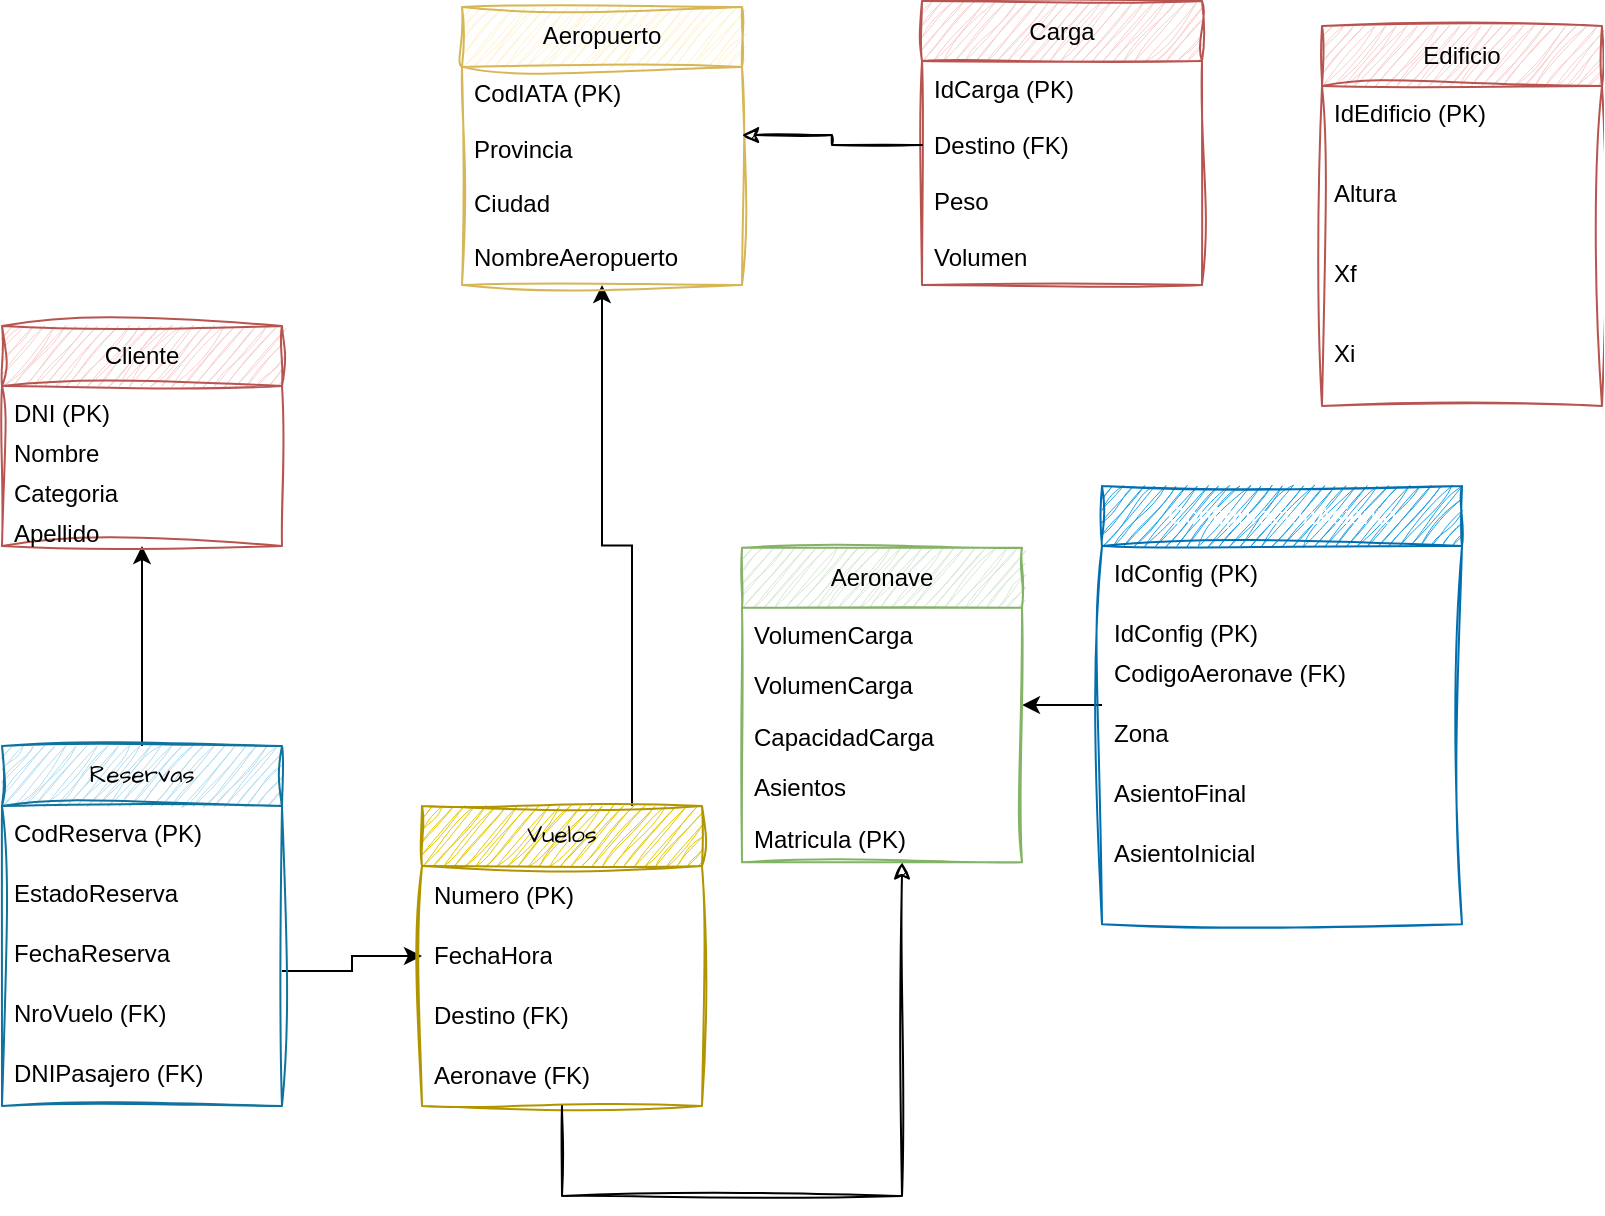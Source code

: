 <mxfile version="27.0.9">
  <diagram id="DER-SIGOA" name="Diagrama Entidad-Relación SIGOA">
    <mxGraphModel dx="1426" dy="841" grid="1" gridSize="10" guides="1" tooltips="1" connect="1" arrows="1" fold="1" page="1" pageScale="1" pageWidth="850" pageHeight="1100" math="0" shadow="0">
      <root>
        <mxCell id="0" />
        <mxCell id="1" parent="0" />
        <mxCell id="45" style="edgeStyle=orthogonalEdgeStyle;rounded=0;orthogonalLoop=1;jettySize=auto;html=1;strokeColor=#000000;exitX=0.75;exitY=0;exitDx=0;exitDy=0;" parent="1" source="yTU0gZpCPmRmkTjFfYUS-54" target="11" edge="1">
          <mxGeometry relative="1" as="geometry" />
        </mxCell>
        <mxCell id="46" style="edgeStyle=orthogonalEdgeStyle;rounded=0;orthogonalLoop=1;jettySize=auto;html=1;strokeColor=#000000;exitX=0.5;exitY=0;exitDx=0;exitDy=0;" parent="1" source="aFJz8Sr7oRaLrZfLuK90-49" target="aFJz8Sr7oRaLrZfLuK90-75" edge="1">
          <mxGeometry relative="1" as="geometry" />
        </mxCell>
        <mxCell id="47" style="edgeStyle=orthogonalEdgeStyle;rounded=0;orthogonalLoop=1;jettySize=auto;html=1;strokeColor=#000000;entryX=0;entryY=0.5;entryDx=0;entryDy=0;exitX=1;exitY=0.75;exitDx=0;exitDy=0;" parent="1" source="aFJz8Sr7oRaLrZfLuK90-57" target="yTU0gZpCPmRmkTjFfYUS-56" edge="1">
          <mxGeometry relative="1" as="geometry" />
        </mxCell>
        <mxCell id="48" style="edgeStyle=orthogonalEdgeStyle;rounded=0;orthogonalLoop=1;jettySize=auto;html=1;strokeColor=#000000;" parent="1" source="aFJz8Sr7oRaLrZfLuK90-72" target="aFJz8Sr7oRaLrZfLuK90-78" edge="1">
          <mxGeometry relative="1" as="geometry">
            <mxPoint x="770" y="575" as="sourcePoint" />
            <Array as="points">
              <mxPoint x="700" y="480" />
              <mxPoint x="730" y="480" />
              <mxPoint x="730" y="131" />
            </Array>
          </mxGeometry>
        </mxCell>
        <mxCell id="yTU0gZpCPmRmkTjFfYUS-54" value="Vuelos" style="swimlane;fontStyle=0;childLayout=stackLayout;horizontal=1;startSize=30;horizontalStack=0;resizeParent=1;resizeParentMax=0;resizeLast=0;collapsible=1;marginBottom=0;whiteSpace=wrap;html=1;sketch=1;hachureGap=4;jiggle=2;curveFitting=1;fontFamily=Architects Daughter;fontSource=https%3A%2F%2Ffonts.googleapis.com%2Fcss%3Ffamily%3DArchitects%2BDaughter;fillColor=#e3c800;strokeColor=#B09500;fontColor=#000000;" parent="1" vertex="1">
          <mxGeometry x="310" y="440" width="140" height="150" as="geometry" />
        </mxCell>
        <mxCell id="yTU0gZpCPmRmkTjFfYUS-55" value="&lt;span style=&quot;font-family: Helvetica; text-wrap-mode: nowrap;&quot;&gt;Numero (PK)&lt;/span&gt;" style="text;strokeColor=none;fillColor=none;align=left;verticalAlign=middle;spacingLeft=4;spacingRight=4;overflow=hidden;points=[[0,0.5],[1,0.5]];portConstraint=eastwest;rotatable=0;whiteSpace=wrap;html=1;fontFamily=Architects Daughter;fontSource=https%3A%2F%2Ffonts.googleapis.com%2Fcss%3Ffamily%3DArchitects%2BDaughter;" parent="yTU0gZpCPmRmkTjFfYUS-54" vertex="1">
          <mxGeometry y="30" width="140" height="30" as="geometry" />
        </mxCell>
        <mxCell id="yTU0gZpCPmRmkTjFfYUS-56" value="&lt;span style=&quot;font-family: Helvetica; text-wrap-mode: nowrap;&quot;&gt;FechaHora&lt;/span&gt;" style="text;strokeColor=none;fillColor=none;align=left;verticalAlign=middle;spacingLeft=4;spacingRight=4;overflow=hidden;points=[[0,0.5],[1,0.5]];portConstraint=eastwest;rotatable=0;whiteSpace=wrap;html=1;fontFamily=Architects Daughter;fontSource=https%3A%2F%2Ffonts.googleapis.com%2Fcss%3Ffamily%3DArchitects%2BDaughter;" parent="yTU0gZpCPmRmkTjFfYUS-54" vertex="1">
          <mxGeometry y="60" width="140" height="30" as="geometry" />
        </mxCell>
        <mxCell id="yTU0gZpCPmRmkTjFfYUS-57" value="&lt;span style=&quot;font-family: Helvetica; text-wrap-mode: nowrap;&quot;&gt;Destino (FK)&lt;/span&gt;" style="text;strokeColor=none;fillColor=none;align=left;verticalAlign=middle;spacingLeft=4;spacingRight=4;overflow=hidden;points=[[0,0.5],[1,0.5]];portConstraint=eastwest;rotatable=0;whiteSpace=wrap;html=1;fontFamily=Architects Daughter;fontSource=https%3A%2F%2Ffonts.googleapis.com%2Fcss%3Ffamily%3DArchitects%2BDaughter;" parent="yTU0gZpCPmRmkTjFfYUS-54" vertex="1">
          <mxGeometry y="90" width="140" height="30" as="geometry" />
        </mxCell>
        <mxCell id="yTU0gZpCPmRmkTjFfYUS-59" value="&lt;span style=&quot;font-family: Helvetica; text-wrap-mode: nowrap;&quot;&gt;Aeronave (FK)&lt;/span&gt;" style="text;strokeColor=none;fillColor=none;align=left;verticalAlign=middle;spacingLeft=4;spacingRight=4;overflow=hidden;points=[[0,0.5],[1,0.5]];portConstraint=eastwest;rotatable=0;whiteSpace=wrap;html=1;fontFamily=Architects Daughter;fontSource=https%3A%2F%2Ffonts.googleapis.com%2Fcss%3Ffamily%3DArchitects%2BDaughter;" parent="yTU0gZpCPmRmkTjFfYUS-54" vertex="1">
          <mxGeometry y="120" width="140" height="30" as="geometry" />
        </mxCell>
        <mxCell id="yTU0gZpCPmRmkTjFfYUS-60" style="edgeStyle=orthogonalEdgeStyle;rounded=0;sketch=1;hachureGap=4;jiggle=2;curveFitting=1;orthogonalLoop=1;jettySize=auto;html=1;fontFamily=Architects Daughter;fontSource=https%3A%2F%2Ffonts.googleapis.com%2Fcss%3Ffamily%3DArchitects%2BDaughter;" parent="1" source="yTU0gZpCPmRmkTjFfYUS-54" target="aFJz8Sr7oRaLrZfLuK90-78" edge="1">
          <mxGeometry relative="1" as="geometry">
            <Array as="points">
              <mxPoint x="550" y="635" />
            </Array>
          </mxGeometry>
        </mxCell>
        <mxCell id="aFJz8Sr7oRaLrZfLuK90-49" value="Reservas" style="swimlane;fontStyle=0;childLayout=stackLayout;horizontal=1;startSize=30;horizontalStack=0;resizeParent=1;resizeParentMax=0;resizeLast=0;collapsible=1;marginBottom=0;whiteSpace=wrap;html=1;sketch=1;hachureGap=4;jiggle=2;curveFitting=1;fontFamily=Architects Daughter;fontSource=https%3A%2F%2Ffonts.googleapis.com%2Fcss%3Ffamily%3DArchitects%2BDaughter;fillColor=#b1ddf0;strokeColor=#10739e;" vertex="1" parent="1">
          <mxGeometry x="100" y="410" width="140" height="180" as="geometry" />
        </mxCell>
        <mxCell id="aFJz8Sr7oRaLrZfLuK90-54" value="CodReserva (PK)" style="text;html=1;strokeColor=none;fillColor=none;align=left;verticalAlign=top;spacingLeft=4;" vertex="1" parent="aFJz8Sr7oRaLrZfLuK90-49">
          <mxGeometry y="30" width="140" height="30" as="geometry" />
        </mxCell>
        <mxCell id="aFJz8Sr7oRaLrZfLuK90-58" value="EstadoReserva" style="text;html=1;strokeColor=none;fillColor=none;align=left;verticalAlign=top;spacingLeft=4;" vertex="1" parent="aFJz8Sr7oRaLrZfLuK90-49">
          <mxGeometry y="60" width="140" height="30" as="geometry" />
        </mxCell>
        <mxCell id="aFJz8Sr7oRaLrZfLuK90-57" value="FechaReserva" style="text;html=1;strokeColor=none;fillColor=none;align=left;verticalAlign=top;spacingLeft=4;" vertex="1" parent="aFJz8Sr7oRaLrZfLuK90-49">
          <mxGeometry y="90" width="140" height="30" as="geometry" />
        </mxCell>
        <mxCell id="aFJz8Sr7oRaLrZfLuK90-56" value="NroVuelo (FK)" style="text;html=1;strokeColor=none;fillColor=none;align=left;verticalAlign=top;spacingLeft=4;" vertex="1" parent="aFJz8Sr7oRaLrZfLuK90-49">
          <mxGeometry y="120" width="140" height="30" as="geometry" />
        </mxCell>
        <mxCell id="aFJz8Sr7oRaLrZfLuK90-55" value="DNIPasajero (FK)" style="text;html=1;strokeColor=none;fillColor=none;align=left;verticalAlign=top;spacingLeft=4;" vertex="1" parent="aFJz8Sr7oRaLrZfLuK90-49">
          <mxGeometry y="150" width="140" height="30" as="geometry" />
        </mxCell>
        <mxCell id="aFJz8Sr7oRaLrZfLuK90-59" value="&lt;span style=&quot;font-family: Helvetica;&quot;&gt;Cliente&lt;/span&gt;" style="swimlane;fontStyle=0;childLayout=stackLayout;horizontal=1;startSize=30;horizontalStack=0;resizeParent=1;resizeParentMax=0;resizeLast=0;collapsible=1;marginBottom=0;whiteSpace=wrap;html=1;sketch=1;hachureGap=4;jiggle=2;curveFitting=1;fontFamily=Architects Daughter;fontSource=https%3A%2F%2Ffonts.googleapis.com%2Fcss%3Ffamily%3DArchitects%2BDaughter;fillColor=#f8cecc;strokeColor=#b85450;" vertex="1" parent="1">
          <mxGeometry x="100" y="200" width="140" height="110" as="geometry" />
        </mxCell>
        <mxCell id="aFJz8Sr7oRaLrZfLuK90-73" value="DNI (PK)" style="text;html=1;strokeColor=none;fillColor=none;align=left;verticalAlign=top;spacingLeft=4;" vertex="1" parent="aFJz8Sr7oRaLrZfLuK90-59">
          <mxGeometry y="30" width="140" height="20" as="geometry" />
        </mxCell>
        <mxCell id="aFJz8Sr7oRaLrZfLuK90-74" value="Nombre" style="text;html=1;strokeColor=none;fillColor=none;align=left;verticalAlign=top;spacingLeft=4;" vertex="1" parent="aFJz8Sr7oRaLrZfLuK90-59">
          <mxGeometry y="50" width="140" height="20" as="geometry" />
        </mxCell>
        <mxCell id="aFJz8Sr7oRaLrZfLuK90-76" value="Categoria" style="text;html=1;strokeColor=none;fillColor=none;align=left;verticalAlign=top;spacingLeft=4;" vertex="1" parent="aFJz8Sr7oRaLrZfLuK90-59">
          <mxGeometry y="70" width="140" height="20" as="geometry" />
        </mxCell>
        <mxCell id="aFJz8Sr7oRaLrZfLuK90-75" value="Apellido" style="text;html=1;strokeColor=none;fillColor=none;align=left;verticalAlign=top;spacingLeft=4;" vertex="1" parent="aFJz8Sr7oRaLrZfLuK90-59">
          <mxGeometry y="90" width="140" height="20" as="geometry" />
        </mxCell>
        <mxCell id="aFJz8Sr7oRaLrZfLuK90-68" value="&lt;span style=&quot;font-family: Helvetica;&quot;&gt;Carga&lt;/span&gt;" style="swimlane;fontStyle=0;childLayout=stackLayout;horizontal=1;startSize=30;horizontalStack=0;resizeParent=1;resizeParentMax=0;resizeLast=0;collapsible=1;marginBottom=0;whiteSpace=wrap;html=1;sketch=1;hachureGap=4;jiggle=2;curveFitting=1;fontFamily=Architects Daughter;fontSource=https%3A%2F%2Ffonts.googleapis.com%2Fcss%3Ffamily%3DArchitects%2BDaughter;fillColor=#f8cecc;strokeColor=#b85450;" vertex="1" parent="1">
          <mxGeometry x="560" y="37.54" width="140" height="142" as="geometry" />
        </mxCell>
        <mxCell id="13" value="IdCarga (PK)" style="text;html=1;strokeColor=none;fillColor=none;align=left;verticalAlign=top;spacingLeft=4;" parent="aFJz8Sr7oRaLrZfLuK90-68" vertex="1">
          <mxGeometry y="30" width="140" height="28" as="geometry" />
        </mxCell>
        <mxCell id="14" value="Destino (FK)" style="text;html=1;strokeColor=none;fillColor=none;align=left;verticalAlign=top;spacingLeft=4;" parent="aFJz8Sr7oRaLrZfLuK90-68" vertex="1">
          <mxGeometry y="58" width="140" height="28" as="geometry" />
        </mxCell>
        <mxCell id="15" value="Peso" style="text;html=1;strokeColor=none;fillColor=none;align=left;verticalAlign=top;spacingLeft=4;" parent="aFJz8Sr7oRaLrZfLuK90-68" vertex="1">
          <mxGeometry y="86" width="140" height="28" as="geometry" />
        </mxCell>
        <mxCell id="16" value="Volumen" style="text;html=1;strokeColor=none;fillColor=none;align=left;verticalAlign=top;spacingLeft=4;" parent="aFJz8Sr7oRaLrZfLuK90-68" vertex="1">
          <mxGeometry y="114" width="140" height="28" as="geometry" />
        </mxCell>
        <mxCell id="aFJz8Sr7oRaLrZfLuK90-69" value="&lt;span style=&quot;font-family: Helvetica;&quot;&gt;Aeropuerto&lt;/span&gt;" style="swimlane;fontStyle=0;childLayout=stackLayout;horizontal=1;startSize=30;horizontalStack=0;resizeParent=1;resizeParentMax=0;resizeLast=0;collapsible=1;marginBottom=0;whiteSpace=wrap;html=1;sketch=1;hachureGap=4;jiggle=2;curveFitting=1;fontFamily=Architects Daughter;fontSource=https%3A%2F%2Ffonts.googleapis.com%2Fcss%3Ffamily%3DArchitects%2BDaughter;fillColor=#fff2cc;strokeColor=#d6b656;" vertex="1" parent="1">
          <mxGeometry x="330" y="40.45" width="140" height="139.091" as="geometry" />
        </mxCell>
        <mxCell id="8" value="CodIATA (PK)" style="text;html=1;strokeColor=none;fillColor=none;align=left;verticalAlign=top;spacingLeft=4;" parent="aFJz8Sr7oRaLrZfLuK90-69" vertex="1">
          <mxGeometry y="30" width="140" height="27.273" as="geometry" />
        </mxCell>
        <mxCell id="9" value="Provincia" style="text;html=1;strokeColor=none;fillColor=none;align=left;verticalAlign=top;spacingLeft=4;" parent="aFJz8Sr7oRaLrZfLuK90-69" vertex="1">
          <mxGeometry y="57.273" width="140" height="27.273" as="geometry" />
        </mxCell>
        <mxCell id="10" value="Ciudad" style="text;html=1;strokeColor=none;fillColor=none;align=left;verticalAlign=top;spacingLeft=4;" parent="aFJz8Sr7oRaLrZfLuK90-69" vertex="1">
          <mxGeometry y="84.545" width="140" height="27.273" as="geometry" />
        </mxCell>
        <mxCell id="11" value="NombreAeropuerto" style="text;html=1;strokeColor=none;fillColor=none;align=left;verticalAlign=top;spacingLeft=4;" parent="aFJz8Sr7oRaLrZfLuK90-69" vertex="1">
          <mxGeometry y="111.818" width="140" height="27.273" as="geometry" />
        </mxCell>
        <mxCell id="aFJz8Sr7oRaLrZfLuK90-71" value="&lt;span style=&quot;font-family: Helvetica;&quot;&gt;Edificio&lt;/span&gt;" style="swimlane;fontStyle=0;childLayout=stackLayout;horizontal=1;startSize=30;horizontalStack=0;resizeParent=1;resizeParentMax=0;resizeLast=0;collapsible=1;marginBottom=0;whiteSpace=wrap;html=1;sketch=1;hachureGap=4;jiggle=2;curveFitting=1;fontFamily=Architects Daughter;fontSource=https%3A%2F%2Ffonts.googleapis.com%2Fcss%3Ffamily%3DArchitects%2BDaughter;fillColor=#f8cecc;strokeColor=#b85450;" vertex="1" parent="1">
          <mxGeometry x="760" y="50" width="140" height="190" as="geometry" />
        </mxCell>
        <mxCell id="29" value="IdEdificio (PK)" style="text;html=1;strokeColor=none;fillColor=none;align=left;verticalAlign=top;spacingLeft=4;" parent="aFJz8Sr7oRaLrZfLuK90-71" vertex="1">
          <mxGeometry y="30" width="140" height="40" as="geometry" />
        </mxCell>
        <mxCell id="32" value="Altura" style="text;html=1;strokeColor=none;fillColor=none;align=left;verticalAlign=top;spacingLeft=4;" parent="aFJz8Sr7oRaLrZfLuK90-71" vertex="1">
          <mxGeometry y="70" width="140" height="40" as="geometry" />
        </mxCell>
        <mxCell id="31" value="Xf" style="text;html=1;strokeColor=none;fillColor=none;align=left;verticalAlign=top;spacingLeft=4;" parent="aFJz8Sr7oRaLrZfLuK90-71" vertex="1">
          <mxGeometry y="110" width="140" height="40" as="geometry" />
        </mxCell>
        <mxCell id="30" value="Xi" style="text;html=1;strokeColor=none;fillColor=none;align=left;verticalAlign=top;spacingLeft=4;" parent="aFJz8Sr7oRaLrZfLuK90-71" vertex="1">
          <mxGeometry y="150" width="140" height="40" as="geometry" />
        </mxCell>
        <mxCell id="aFJz8Sr7oRaLrZfLuK90-72" value="&lt;span style=&quot;font-family: Helvetica;&quot;&gt;ConfiguracionAsiento&lt;/span&gt;" style="swimlane;fontStyle=0;childLayout=stackLayout;horizontal=1;startSize=30;horizontalStack=0;resizeParent=1;resizeParentMax=0;resizeLast=0;collapsible=1;marginBottom=0;whiteSpace=wrap;html=1;sketch=1;hachureGap=4;jiggle=2;curveFitting=1;fontFamily=Architects Daughter;fontSource=https%3A%2F%2Ffonts.googleapis.com%2Fcss%3Ffamily%3DArchitects%2BDaughter;fillColor=#1ba1e2;strokeColor=#006EAF;fontColor=#ffffff;" vertex="1" parent="1">
          <mxGeometry x="650" y="280" width="180" height="219.091" as="geometry" />
        </mxCell>
        <mxCell id="23" value="IdConfig (PK)" style="text;html=1;strokeColor=none;fillColor=none;align=left;verticalAlign=top;spacingLeft=4;" parent="aFJz8Sr7oRaLrZfLuK90-72" vertex="1">
          <mxGeometry y="30" width="180" height="30" as="geometry" />
        </mxCell>
        <mxCell id="aFJz8Sr7oRaLrZfLuK90-80" value="IdConfig (PK)" style="text;html=1;strokeColor=none;fillColor=none;align=left;verticalAlign=top;spacingLeft=4;" vertex="1" parent="aFJz8Sr7oRaLrZfLuK90-72">
          <mxGeometry y="60" width="180" height="20" as="geometry" />
        </mxCell>
        <mxCell id="24" value="CodigoAeronave (FK)" style="text;html=1;strokeColor=none;fillColor=none;align=left;verticalAlign=top;spacingLeft=4;" parent="aFJz8Sr7oRaLrZfLuK90-72" vertex="1">
          <mxGeometry y="80" width="180" height="30" as="geometry" />
        </mxCell>
        <mxCell id="25" value="Zona" style="text;html=1;strokeColor=none;fillColor=none;align=left;verticalAlign=top;spacingLeft=4;" parent="aFJz8Sr7oRaLrZfLuK90-72" vertex="1">
          <mxGeometry y="110" width="180" height="30" as="geometry" />
        </mxCell>
        <mxCell id="27" value="AsientoFinal" style="text;html=1;strokeColor=none;fillColor=none;align=left;verticalAlign=top;spacingLeft=4;" parent="aFJz8Sr7oRaLrZfLuK90-72" vertex="1">
          <mxGeometry y="140" width="180" height="30" as="geometry" />
        </mxCell>
        <mxCell id="26" value="AsientoInicial" style="text;html=1;strokeColor=none;fillColor=none;align=left;verticalAlign=top;spacingLeft=4;" parent="aFJz8Sr7oRaLrZfLuK90-72" vertex="1">
          <mxGeometry y="170" width="180" height="49.091" as="geometry" />
        </mxCell>
        <mxCell id="aFJz8Sr7oRaLrZfLuK90-77" style="edgeStyle=orthogonalEdgeStyle;rounded=0;sketch=1;hachureGap=4;jiggle=2;curveFitting=1;orthogonalLoop=1;jettySize=auto;html=1;entryX=1;entryY=0.25;entryDx=0;entryDy=0;fontFamily=Architects Daughter;fontSource=https%3A%2F%2Ffonts.googleapis.com%2Fcss%3Ffamily%3DArchitects%2BDaughter;" edge="1" parent="1" source="14" target="9">
          <mxGeometry relative="1" as="geometry" />
        </mxCell>
        <mxCell id="aFJz8Sr7oRaLrZfLuK90-78" value="&lt;span style=&quot;font-family: Helvetica;&quot;&gt;Aeronave&lt;/span&gt;" style="swimlane;fontStyle=0;childLayout=stackLayout;horizontal=1;startSize=30;horizontalStack=0;resizeParent=1;resizeParentMax=0;resizeLast=0;collapsible=1;marginBottom=0;whiteSpace=wrap;html=1;sketch=1;hachureGap=4;jiggle=2;curveFitting=1;fontFamily=Architects Daughter;fontSource=https%3A%2F%2Ffonts.googleapis.com%2Fcss%3Ffamily%3DArchitects%2BDaughter;fillColor=#d5e8d4;strokeColor=#82b366;" vertex="1" parent="1">
          <mxGeometry x="470" y="310.91" width="140" height="157.273" as="geometry" />
        </mxCell>
        <mxCell id="6" value="VolumenCarga" style="text;html=1;strokeColor=none;fillColor=none;align=left;verticalAlign=top;spacingLeft=4;" parent="aFJz8Sr7oRaLrZfLuK90-78" vertex="1">
          <mxGeometry y="30" width="140" height="25.455" as="geometry" />
        </mxCell>
        <mxCell id="aFJz8Sr7oRaLrZfLuK90-79" value="VolumenCarga" style="text;html=1;strokeColor=none;fillColor=none;align=left;verticalAlign=top;spacingLeft=4;" vertex="1" parent="aFJz8Sr7oRaLrZfLuK90-78">
          <mxGeometry y="55.455" width="140" height="25.455" as="geometry" />
        </mxCell>
        <mxCell id="5" value="CapacidadCarga" style="text;html=1;strokeColor=none;fillColor=none;align=left;verticalAlign=top;spacingLeft=4;" parent="aFJz8Sr7oRaLrZfLuK90-78" vertex="1">
          <mxGeometry y="80.909" width="140" height="25.455" as="geometry" />
        </mxCell>
        <mxCell id="4" value="Asientos" style="text;html=1;strokeColor=none;fillColor=none;align=left;verticalAlign=top;spacingLeft=4;" parent="aFJz8Sr7oRaLrZfLuK90-78" vertex="1">
          <mxGeometry y="106.364" width="140" height="25.455" as="geometry" />
        </mxCell>
        <mxCell id="3" value="Matricula (PK)" style="text;html=1;strokeColor=none;fillColor=none;align=left;verticalAlign=top;spacingLeft=4;" parent="aFJz8Sr7oRaLrZfLuK90-78" vertex="1">
          <mxGeometry y="131.818" width="140" height="25.455" as="geometry" />
        </mxCell>
      </root>
    </mxGraphModel>
  </diagram>
</mxfile>
